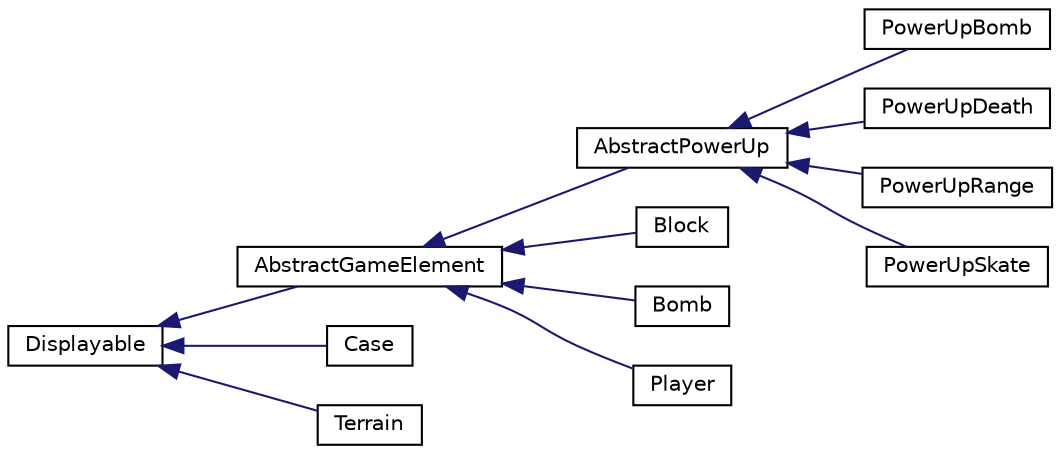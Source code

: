 digraph "Graphical Class Hierarchy"
{
 // LATEX_PDF_SIZE
  edge [fontname="Helvetica",fontsize="10",labelfontname="Helvetica",labelfontsize="10"];
  node [fontname="Helvetica",fontsize="10",shape=record];
  rankdir="LR";
  Node0 [label="Displayable",height=0.2,width=0.4,color="black", fillcolor="white", style="filled",URL="$classDisplayable.html",tooltip=" "];
  Node0 -> Node1 [dir="back",color="midnightblue",fontsize="10",style="solid",fontname="Helvetica"];
  Node1 [label="AbstractGameElement",height=0.2,width=0.4,color="black", fillcolor="white", style="filled",URL="$classAbstractGameElement.html",tooltip="Classe abstraite regroupant tous les élements de jeux, comme les blocs, les power ups ou les joueurs."];
  Node1 -> Node2 [dir="back",color="midnightblue",fontsize="10",style="solid",fontname="Helvetica"];
  Node2 [label="AbstractPowerUp",height=0.2,width=0.4,color="black", fillcolor="white", style="filled",URL="$classAbstractPowerUp.html",tooltip="Classe abstraite regroupant tous les power ups."];
  Node2 -> Node3 [dir="back",color="midnightblue",fontsize="10",style="solid",fontname="Helvetica"];
  Node3 [label="PowerUpBomb",height=0.2,width=0.4,color="black", fillcolor="white", style="filled",URL="$classPowerUpBomb.html",tooltip=" "];
  Node2 -> Node4 [dir="back",color="midnightblue",fontsize="10",style="solid",fontname="Helvetica"];
  Node4 [label="PowerUpDeath",height=0.2,width=0.4,color="black", fillcolor="white", style="filled",URL="$classPowerUpDeath.html",tooltip=" "];
  Node2 -> Node5 [dir="back",color="midnightblue",fontsize="10",style="solid",fontname="Helvetica"];
  Node5 [label="PowerUpRange",height=0.2,width=0.4,color="black", fillcolor="white", style="filled",URL="$classPowerUpRange.html",tooltip=" "];
  Node2 -> Node6 [dir="back",color="midnightblue",fontsize="10",style="solid",fontname="Helvetica"];
  Node6 [label="PowerUpSkate",height=0.2,width=0.4,color="black", fillcolor="white", style="filled",URL="$classPowerUpSkate.html",tooltip=" "];
  Node1 -> Node7 [dir="back",color="midnightblue",fontsize="10",style="solid",fontname="Helvetica"];
  Node7 [label="Block",height=0.2,width=0.4,color="black", fillcolor="white", style="filled",URL="$classBlock.html",tooltip="Classe représentant les blocs du jeu, destructibles ou non."];
  Node1 -> Node8 [dir="back",color="midnightblue",fontsize="10",style="solid",fontname="Helvetica"];
  Node8 [label="Bomb",height=0.2,width=0.4,color="black", fillcolor="white", style="filled",URL="$classBomb.html",tooltip="Classe représentant les bombes."];
  Node1 -> Node9 [dir="back",color="midnightblue",fontsize="10",style="solid",fontname="Helvetica"];
  Node9 [label="Player",height=0.2,width=0.4,color="black", fillcolor="white", style="filled",URL="$classPlayer.html",tooltip=" "];
  Node0 -> Node10 [dir="back",color="midnightblue",fontsize="10",style="solid",fontname="Helvetica"];
  Node10 [label="Case",height=0.2,width=0.4,color="black", fillcolor="white", style="filled",URL="$classCase.html",tooltip=" "];
  Node0 -> Node11 [dir="back",color="midnightblue",fontsize="10",style="solid",fontname="Helvetica"];
  Node11 [label="Terrain",height=0.2,width=0.4,color="black", fillcolor="white", style="filled",URL="$classTerrain.html",tooltip="classe représentant le terrain de jeu"];
}
